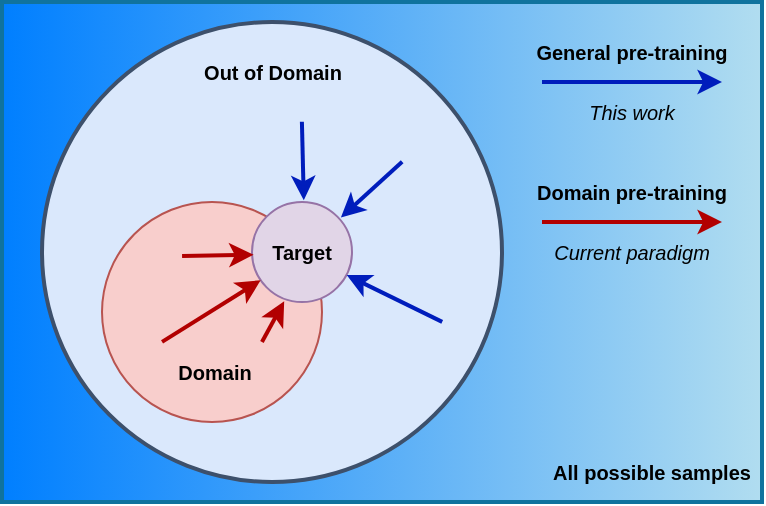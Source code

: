 <mxfile version="20.6.2" type="device"><diagram id="blbVF2eRjAef1R9Su6er" name="Page-1"><mxGraphModel dx="701" dy="554" grid="1" gridSize="10" guides="0" tooltips="1" connect="0" arrows="0" fold="1" page="1" pageScale="1" pageWidth="827" pageHeight="1169" math="0" shadow="0"><root><mxCell id="0"/><mxCell id="1" parent="0"/><mxCell id="e984BE7j2GkUUl7NC9FA-26" value="" style="rounded=0;whiteSpace=wrap;html=1;fontSize=10;fillStyle=hatch;fillColor=#b1ddf0;strokeColor=#10739e;strokeWidth=2;gradientDirection=west;gradientColor=#007FFF;" vertex="1" parent="1"><mxGeometry x="20" y="30" width="380" height="250" as="geometry"/></mxCell><mxCell id="e984BE7j2GkUUl7NC9FA-1" value="" style="ellipse;whiteSpace=wrap;html=1;fillColor=#dae8fc;strokeColor=#3D506B;strokeWidth=2;" vertex="1" parent="1"><mxGeometry x="40" y="40" width="230" height="230" as="geometry"/></mxCell><mxCell id="e984BE7j2GkUUl7NC9FA-4" value="" style="ellipse;whiteSpace=wrap;html=1;aspect=fixed;fillColor=#f8cecc;strokeColor=#b85450;" vertex="1" parent="1"><mxGeometry x="70" y="130" width="110" height="110" as="geometry"/></mxCell><mxCell id="e984BE7j2GkUUl7NC9FA-5" value="" style="ellipse;whiteSpace=wrap;html=1;aspect=fixed;fillColor=#e1d5e7;strokeColor=#9673a6;" vertex="1" parent="1"><mxGeometry x="145" y="130" width="50" height="50" as="geometry"/></mxCell><mxCell id="e984BE7j2GkUUl7NC9FA-6" value="&lt;font style=&quot;font-size: 10px;&quot;&gt;Domain&lt;/font&gt;" style="text;html=1;strokeColor=none;fillColor=none;align=center;verticalAlign=middle;whiteSpace=wrap;rounded=0;fontStyle=1" vertex="1" parent="1"><mxGeometry x="105" y="200" width="42.5" height="30" as="geometry"/></mxCell><mxCell id="e984BE7j2GkUUl7NC9FA-7" value="&lt;font style=&quot;font-size: 10px;&quot;&gt;Out of Domain&lt;/font&gt;" style="text;html=1;strokeColor=none;fillColor=none;align=center;verticalAlign=middle;whiteSpace=wrap;rounded=0;fontStyle=1" vertex="1" parent="1"><mxGeometry x="103.75" y="50" width="102.5" height="30" as="geometry"/></mxCell><mxCell id="e984BE7j2GkUUl7NC9FA-8" value="Target" style="text;html=1;strokeColor=none;fillColor=none;align=center;verticalAlign=middle;whiteSpace=wrap;rounded=0;fontSize=10;fontStyle=1" vertex="1" parent="1"><mxGeometry x="140" y="140" width="60" height="30" as="geometry"/></mxCell><mxCell id="e984BE7j2GkUUl7NC9FA-18" value="" style="endArrow=classic;html=1;rounded=0;fontSize=10;exitX=0.727;exitY=0.636;exitDx=0;exitDy=0;exitPerimeter=0;entryX=0.322;entryY=0.993;entryDx=0;entryDy=0;entryPerimeter=0;fillColor=#e51400;strokeColor=#B20000;strokeWidth=2;" edge="1" parent="1" source="e984BE7j2GkUUl7NC9FA-4" target="e984BE7j2GkUUl7NC9FA-5"><mxGeometry width="50" height="50" relative="1" as="geometry"><mxPoint x="150" y="190" as="sourcePoint"/><mxPoint x="161" y="180" as="targetPoint"/></mxGeometry></mxCell><mxCell id="e984BE7j2GkUUl7NC9FA-19" value="" style="endArrow=classic;html=1;rounded=0;fontSize=10;exitX=0.364;exitY=0.227;exitDx=0;exitDy=0;exitPerimeter=0;entryX=0.016;entryY=0.527;entryDx=0;entryDy=0;entryPerimeter=0;fillColor=#e51400;strokeColor=#B20000;strokeWidth=2;" edge="1" parent="1" target="e984BE7j2GkUUl7NC9FA-5"><mxGeometry width="50" height="50" relative="1" as="geometry"><mxPoint x="110.04" y="156.97" as="sourcePoint"/><mxPoint x="144.35" y="158.75" as="targetPoint"/></mxGeometry></mxCell><mxCell id="e984BE7j2GkUUl7NC9FA-20" value="" style="endArrow=classic;html=1;rounded=0;fontSize=10;exitX=0.273;exitY=0.636;exitDx=0;exitDy=0;exitPerimeter=0;entryX=0.147;entryY=0.862;entryDx=0;entryDy=0;entryPerimeter=0;fillColor=#e51400;strokeColor=#B20000;strokeWidth=2;" edge="1" parent="1" source="e984BE7j2GkUUl7NC9FA-4"><mxGeometry width="50" height="50" relative="1" as="geometry"><mxPoint x="126.95" y="185.95" as="sourcePoint"/><mxPoint x="149.35" y="169.1" as="targetPoint"/></mxGeometry></mxCell><mxCell id="e984BE7j2GkUUl7NC9FA-23" value="" style="endArrow=classic;html=1;rounded=0;fontSize=10;exitX=0.565;exitY=0.217;exitDx=0;exitDy=0;exitPerimeter=0;entryX=0.518;entryY=-0.018;entryDx=0;entryDy=0;entryPerimeter=0;fillColor=#0050ef;strokeColor=#001DBC;strokeWidth=2;" edge="1" parent="1" source="e984BE7j2GkUUl7NC9FA-1" target="e984BE7j2GkUUl7NC9FA-5"><mxGeometry width="50" height="50" relative="1" as="geometry"><mxPoint x="150" y="190" as="sourcePoint"/><mxPoint x="200" y="140" as="targetPoint"/></mxGeometry></mxCell><mxCell id="e984BE7j2GkUUl7NC9FA-24" value="" style="endArrow=classic;html=1;rounded=0;fontSize=10;exitX=0.87;exitY=0.652;exitDx=0;exitDy=0;exitPerimeter=0;entryX=0.947;entryY=0.731;entryDx=0;entryDy=0;entryPerimeter=0;fillColor=#0050ef;strokeColor=#001DBC;strokeWidth=2;" edge="1" parent="1" source="e984BE7j2GkUUl7NC9FA-1" target="e984BE7j2GkUUl7NC9FA-5"><mxGeometry width="50" height="50" relative="1" as="geometry"><mxPoint x="150" y="190" as="sourcePoint"/><mxPoint x="200" y="140" as="targetPoint"/></mxGeometry></mxCell><mxCell id="e984BE7j2GkUUl7NC9FA-25" value="" style="endArrow=classic;html=1;rounded=0;fontSize=10;exitX=0.783;exitY=0.304;exitDx=0;exitDy=0;exitPerimeter=0;entryX=0.889;entryY=0.156;entryDx=0;entryDy=0;entryPerimeter=0;fillColor=#0050ef;strokeColor=#001DBC;strokeWidth=2;" edge="1" parent="1" source="e984BE7j2GkUUl7NC9FA-1" target="e984BE7j2GkUUl7NC9FA-5"><mxGeometry width="50" height="50" relative="1" as="geometry"><mxPoint x="150" y="190" as="sourcePoint"/><mxPoint x="200" y="140" as="targetPoint"/></mxGeometry></mxCell><mxCell id="e984BE7j2GkUUl7NC9FA-27" value="" style="endArrow=classic;html=1;rounded=0;fontSize=10;fillColor=#0050ef;strokeColor=#001DBC;strokeWidth=2;" edge="1" parent="1"><mxGeometry width="50" height="50" relative="1" as="geometry"><mxPoint x="290" y="70" as="sourcePoint"/><mxPoint x="380" y="70" as="targetPoint"/></mxGeometry></mxCell><mxCell id="e984BE7j2GkUUl7NC9FA-28" value="General pre-training" style="text;html=1;strokeColor=none;fillColor=none;align=center;verticalAlign=middle;whiteSpace=wrap;rounded=0;fillStyle=hatch;strokeWidth=2;fontSize=10;opacity=50;fontStyle=1" vertex="1" parent="1"><mxGeometry x="280" y="40" width="110" height="30" as="geometry"/></mxCell><mxCell id="e984BE7j2GkUUl7NC9FA-29" value="" style="endArrow=classic;html=1;rounded=0;fontSize=10;fillColor=#e51400;strokeColor=#B20000;strokeWidth=2;" edge="1" parent="1"><mxGeometry width="50" height="50" relative="1" as="geometry"><mxPoint x="290" y="140" as="sourcePoint"/><mxPoint x="380" y="140" as="targetPoint"/></mxGeometry></mxCell><mxCell id="e984BE7j2GkUUl7NC9FA-30" value="Domain pre-training" style="text;html=1;strokeColor=none;fillColor=none;align=center;verticalAlign=middle;whiteSpace=wrap;rounded=0;fillStyle=hatch;strokeWidth=2;fontSize=10;opacity=50;fontStyle=1" vertex="1" parent="1"><mxGeometry x="280" y="110" width="110" height="30" as="geometry"/></mxCell><mxCell id="e984BE7j2GkUUl7NC9FA-31" value="All possible samples" style="text;html=1;strokeColor=none;fillColor=none;align=center;verticalAlign=middle;whiteSpace=wrap;rounded=0;fillStyle=hatch;strokeWidth=2;fontSize=10;opacity=50;fontStyle=1" vertex="1" parent="1"><mxGeometry x="290" y="250" width="110" height="30" as="geometry"/></mxCell><mxCell id="e984BE7j2GkUUl7NC9FA-32" value="&lt;font style=&quot;font-weight: normal; font-size: 10px;&quot;&gt;&lt;i&gt;Current paradigm&lt;/i&gt;&lt;/font&gt;" style="text;html=1;strokeColor=none;fillColor=none;align=center;verticalAlign=middle;whiteSpace=wrap;rounded=0;fillStyle=hatch;strokeWidth=2;fontSize=10;opacity=50;fontStyle=1" vertex="1" parent="1"><mxGeometry x="280" y="140" width="110" height="30" as="geometry"/></mxCell><mxCell id="e984BE7j2GkUUl7NC9FA-33" value="&lt;font style=&quot;font-weight: normal; font-size: 10px;&quot;&gt;&lt;i&gt;This work&lt;/i&gt;&lt;/font&gt;" style="text;html=1;strokeColor=none;fillColor=none;align=center;verticalAlign=middle;whiteSpace=wrap;rounded=0;fillStyle=hatch;strokeWidth=2;fontSize=10;opacity=50;fontStyle=1" vertex="1" parent="1"><mxGeometry x="280" y="70" width="110" height="30" as="geometry"/></mxCell></root></mxGraphModel></diagram></mxfile>